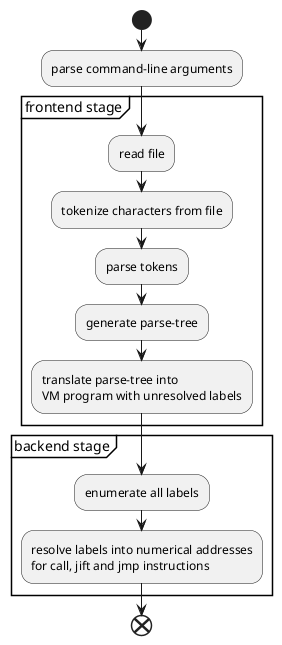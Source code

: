 @startuml
start
:parse command-line arguments;
group frontend stage
:read file;
:tokenize characters from file;
:parse tokens;
:generate parse-tree;
:translate parse-tree into\nVM program with unresolved labels;
end group
group backend stage
:enumerate all labels;
:resolve labels into numerical addresses\nfor call, jift and jmp instructions;
end group
end
@enduml
